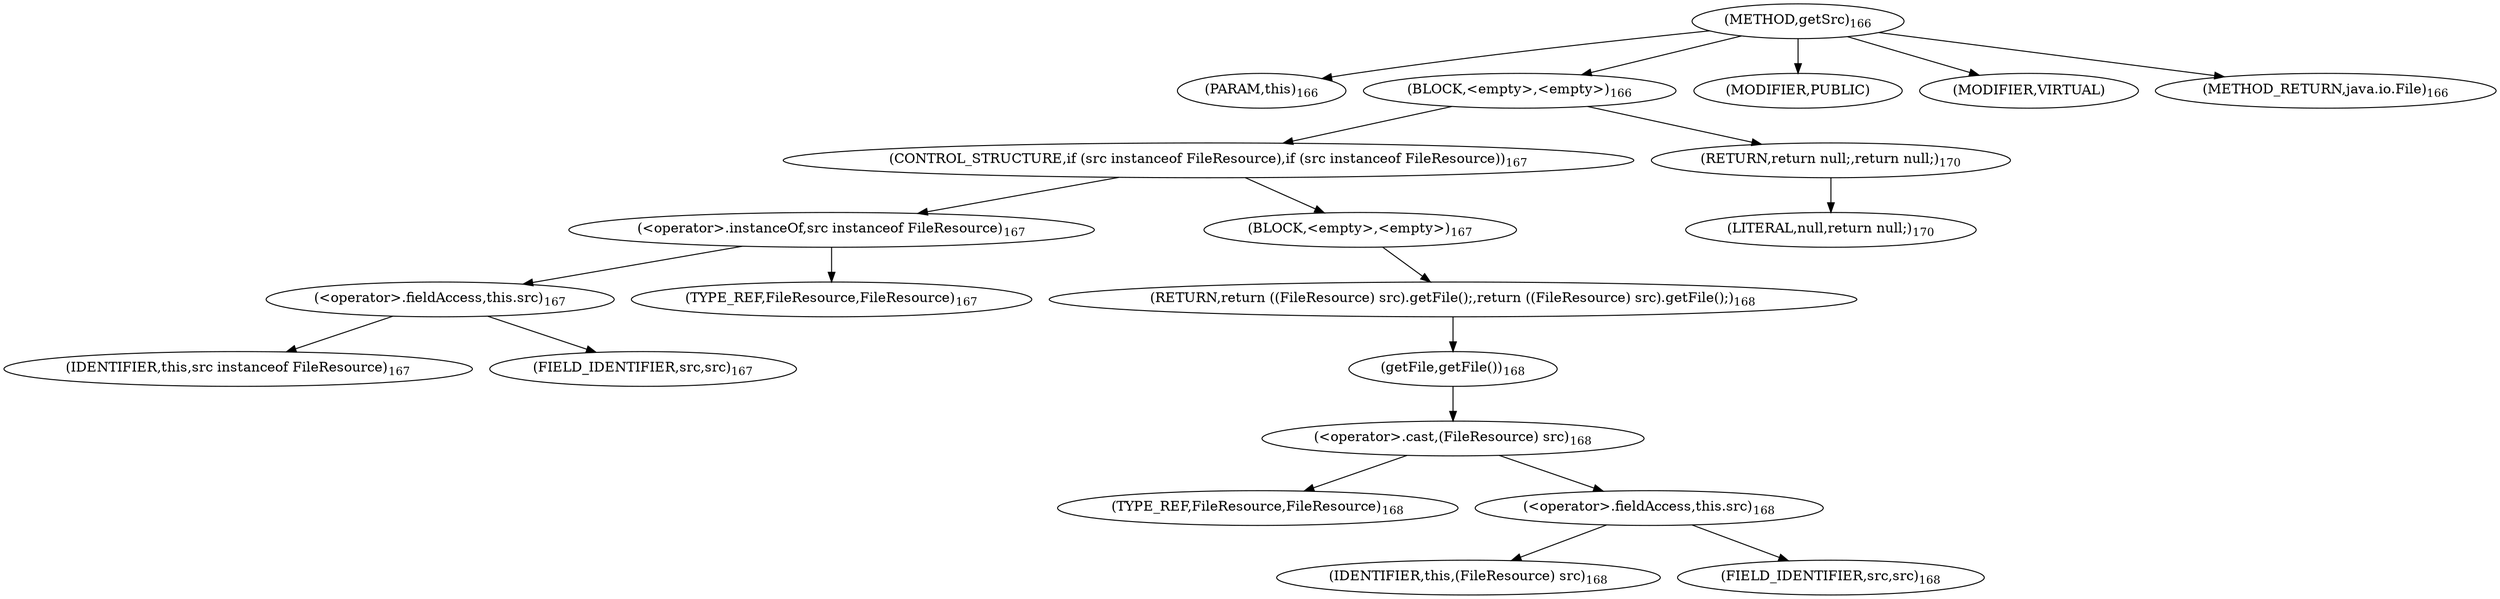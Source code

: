 digraph "getSrc" {  
"477" [label = <(METHOD,getSrc)<SUB>166</SUB>> ]
"478" [label = <(PARAM,this)<SUB>166</SUB>> ]
"479" [label = <(BLOCK,&lt;empty&gt;,&lt;empty&gt;)<SUB>166</SUB>> ]
"480" [label = <(CONTROL_STRUCTURE,if (src instanceof FileResource),if (src instanceof FileResource))<SUB>167</SUB>> ]
"481" [label = <(&lt;operator&gt;.instanceOf,src instanceof FileResource)<SUB>167</SUB>> ]
"482" [label = <(&lt;operator&gt;.fieldAccess,this.src)<SUB>167</SUB>> ]
"483" [label = <(IDENTIFIER,this,src instanceof FileResource)<SUB>167</SUB>> ]
"484" [label = <(FIELD_IDENTIFIER,src,src)<SUB>167</SUB>> ]
"485" [label = <(TYPE_REF,FileResource,FileResource)<SUB>167</SUB>> ]
"486" [label = <(BLOCK,&lt;empty&gt;,&lt;empty&gt;)<SUB>167</SUB>> ]
"487" [label = <(RETURN,return ((FileResource) src).getFile();,return ((FileResource) src).getFile();)<SUB>168</SUB>> ]
"488" [label = <(getFile,getFile())<SUB>168</SUB>> ]
"489" [label = <(&lt;operator&gt;.cast,(FileResource) src)<SUB>168</SUB>> ]
"490" [label = <(TYPE_REF,FileResource,FileResource)<SUB>168</SUB>> ]
"491" [label = <(&lt;operator&gt;.fieldAccess,this.src)<SUB>168</SUB>> ]
"492" [label = <(IDENTIFIER,this,(FileResource) src)<SUB>168</SUB>> ]
"493" [label = <(FIELD_IDENTIFIER,src,src)<SUB>168</SUB>> ]
"494" [label = <(RETURN,return null;,return null;)<SUB>170</SUB>> ]
"495" [label = <(LITERAL,null,return null;)<SUB>170</SUB>> ]
"496" [label = <(MODIFIER,PUBLIC)> ]
"497" [label = <(MODIFIER,VIRTUAL)> ]
"498" [label = <(METHOD_RETURN,java.io.File)<SUB>166</SUB>> ]
  "477" -> "478" 
  "477" -> "479" 
  "477" -> "496" 
  "477" -> "497" 
  "477" -> "498" 
  "479" -> "480" 
  "479" -> "494" 
  "480" -> "481" 
  "480" -> "486" 
  "481" -> "482" 
  "481" -> "485" 
  "482" -> "483" 
  "482" -> "484" 
  "486" -> "487" 
  "487" -> "488" 
  "488" -> "489" 
  "489" -> "490" 
  "489" -> "491" 
  "491" -> "492" 
  "491" -> "493" 
  "494" -> "495" 
}
